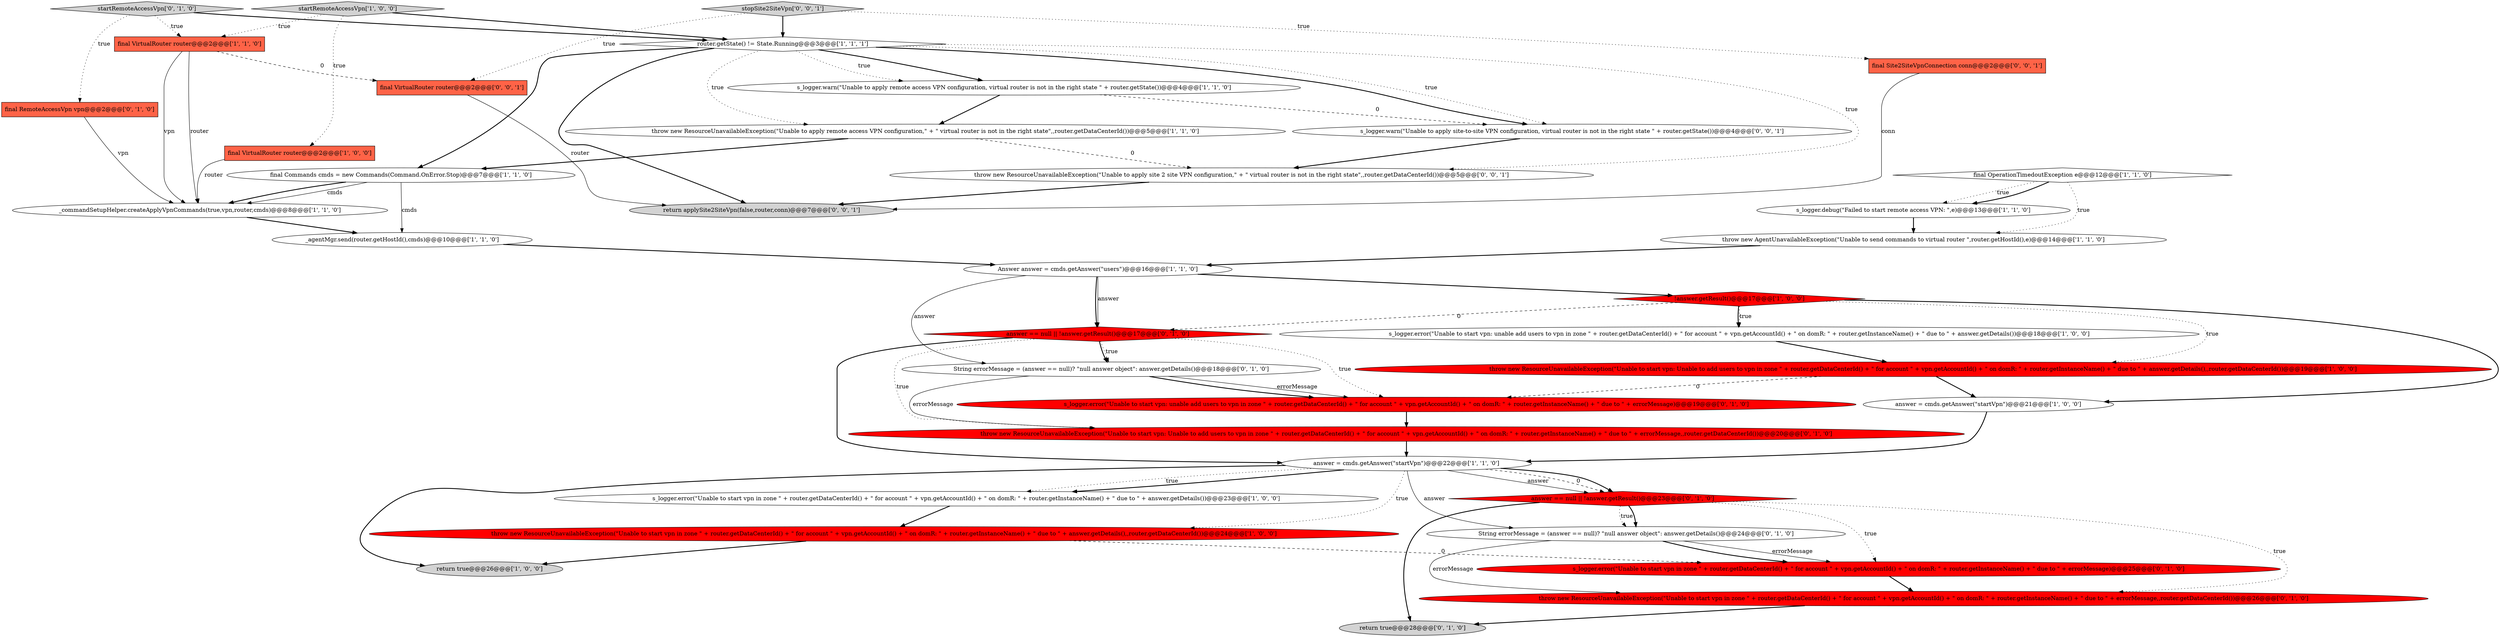 digraph {
10 [style = filled, label = "final OperationTimedoutException e@@@12@@@['1', '1', '0']", fillcolor = white, shape = diamond image = "AAA0AAABBB1BBB"];
13 [style = filled, label = "final VirtualRouter router@@@2@@@['1', '1', '0']", fillcolor = tomato, shape = box image = "AAA0AAABBB1BBB"];
5 [style = filled, label = "s_logger.warn(\"Unable to apply remote access VPN configuration, virtual router is not in the right state \" + router.getState())@@@4@@@['1', '1', '0']", fillcolor = white, shape = ellipse image = "AAA0AAABBB1BBB"];
18 [style = filled, label = "throw new ResourceUnavailableException(\"Unable to apply remote access VPN configuration,\" + \" virtual router is not in the right state\",,router.getDataCenterId())@@@5@@@['1', '1', '0']", fillcolor = white, shape = ellipse image = "AAA0AAABBB1BBB"];
30 [style = filled, label = "answer == null || !answer.getResult()@@@17@@@['0', '1', '0']", fillcolor = red, shape = diamond image = "AAA1AAABBB2BBB"];
15 [style = filled, label = "return true@@@26@@@['1', '0', '0']", fillcolor = lightgray, shape = ellipse image = "AAA0AAABBB1BBB"];
14 [style = filled, label = "_commandSetupHelper.createApplyVpnCommands(true,vpn,router,cmds)@@@8@@@['1', '1', '0']", fillcolor = white, shape = ellipse image = "AAA0AAABBB1BBB"];
33 [style = filled, label = "final Site2SiteVpnConnection conn@@@2@@@['0', '0', '1']", fillcolor = tomato, shape = box image = "AAA0AAABBB3BBB"];
35 [style = filled, label = "return applySite2SiteVpn(false,router,conn)@@@7@@@['0', '0', '1']", fillcolor = lightgray, shape = ellipse image = "AAA0AAABBB3BBB"];
2 [style = filled, label = "throw new ResourceUnavailableException(\"Unable to start vpn: Unable to add users to vpn in zone \" + router.getDataCenterId() + \" for account \" + vpn.getAccountId() + \" on domR: \" + router.getInstanceName() + \" due to \" + answer.getDetails(),,router.getDataCenterId())@@@19@@@['1', '0', '0']", fillcolor = red, shape = ellipse image = "AAA1AAABBB1BBB"];
0 [style = filled, label = "!answer.getResult()@@@17@@@['1', '0', '0']", fillcolor = red, shape = diamond image = "AAA1AAABBB1BBB"];
20 [style = filled, label = "router.getState() != State.Running@@@3@@@['1', '1', '1']", fillcolor = white, shape = diamond image = "AAA0AAABBB1BBB"];
28 [style = filled, label = "startRemoteAccessVpn['0', '1', '0']", fillcolor = lightgray, shape = diamond image = "AAA0AAABBB2BBB"];
21 [style = filled, label = "String errorMessage = (answer == null)? \"null answer object\": answer.getDetails()@@@18@@@['0', '1', '0']", fillcolor = white, shape = ellipse image = "AAA0AAABBB2BBB"];
9 [style = filled, label = "answer = cmds.getAnswer(\"startVpn\")@@@22@@@['1', '1', '0']", fillcolor = white, shape = ellipse image = "AAA0AAABBB1BBB"];
23 [style = filled, label = "final RemoteAccessVpn vpn@@@2@@@['0', '1', '0']", fillcolor = tomato, shape = box image = "AAA0AAABBB2BBB"];
26 [style = filled, label = "throw new ResourceUnavailableException(\"Unable to start vpn in zone \" + router.getDataCenterId() + \" for account \" + vpn.getAccountId() + \" on domR: \" + router.getInstanceName() + \" due to \" + errorMessage,,router.getDataCenterId())@@@26@@@['0', '1', '0']", fillcolor = red, shape = ellipse image = "AAA1AAABBB2BBB"];
11 [style = filled, label = "_agentMgr.send(router.getHostId(),cmds)@@@10@@@['1', '1', '0']", fillcolor = white, shape = ellipse image = "AAA0AAABBB1BBB"];
7 [style = filled, label = "final VirtualRouter router@@@2@@@['1', '0', '0']", fillcolor = tomato, shape = box image = "AAA0AAABBB1BBB"];
27 [style = filled, label = "s_logger.error(\"Unable to start vpn in zone \" + router.getDataCenterId() + \" for account \" + vpn.getAccountId() + \" on domR: \" + router.getInstanceName() + \" due to \" + errorMessage)@@@25@@@['0', '1', '0']", fillcolor = red, shape = ellipse image = "AAA1AAABBB2BBB"];
6 [style = filled, label = "Answer answer = cmds.getAnswer(\"users\")@@@16@@@['1', '1', '0']", fillcolor = white, shape = ellipse image = "AAA0AAABBB1BBB"];
32 [style = filled, label = "stopSite2SiteVpn['0', '0', '1']", fillcolor = lightgray, shape = diamond image = "AAA0AAABBB3BBB"];
16 [style = filled, label = "startRemoteAccessVpn['1', '0', '0']", fillcolor = lightgray, shape = diamond image = "AAA0AAABBB1BBB"];
29 [style = filled, label = "answer == null || !answer.getResult()@@@23@@@['0', '1', '0']", fillcolor = red, shape = diamond image = "AAA1AAABBB2BBB"];
36 [style = filled, label = "final VirtualRouter router@@@2@@@['0', '0', '1']", fillcolor = tomato, shape = box image = "AAA0AAABBB3BBB"];
17 [style = filled, label = "s_logger.error(\"Unable to start vpn in zone \" + router.getDataCenterId() + \" for account \" + vpn.getAccountId() + \" on domR: \" + router.getInstanceName() + \" due to \" + answer.getDetails())@@@23@@@['1', '0', '0']", fillcolor = white, shape = ellipse image = "AAA0AAABBB1BBB"];
8 [style = filled, label = "s_logger.debug(\"Failed to start remote access VPN: \",e)@@@13@@@['1', '1', '0']", fillcolor = white, shape = ellipse image = "AAA0AAABBB1BBB"];
12 [style = filled, label = "final Commands cmds = new Commands(Command.OnError.Stop)@@@7@@@['1', '1', '0']", fillcolor = white, shape = ellipse image = "AAA0AAABBB1BBB"];
22 [style = filled, label = "String errorMessage = (answer == null)? \"null answer object\": answer.getDetails()@@@24@@@['0', '1', '0']", fillcolor = white, shape = ellipse image = "AAA0AAABBB2BBB"];
37 [style = filled, label = "throw new ResourceUnavailableException(\"Unable to apply site 2 site VPN configuration,\" + \" virtual router is not in the right state\",,router.getDataCenterId())@@@5@@@['0', '0', '1']", fillcolor = white, shape = ellipse image = "AAA0AAABBB3BBB"];
34 [style = filled, label = "s_logger.warn(\"Unable to apply site-to-site VPN configuration, virtual router is not in the right state \" + router.getState())@@@4@@@['0', '0', '1']", fillcolor = white, shape = ellipse image = "AAA0AAABBB3BBB"];
1 [style = filled, label = "s_logger.error(\"Unable to start vpn: unable add users to vpn in zone \" + router.getDataCenterId() + \" for account \" + vpn.getAccountId() + \" on domR: \" + router.getInstanceName() + \" due to \" + answer.getDetails())@@@18@@@['1', '0', '0']", fillcolor = white, shape = ellipse image = "AAA0AAABBB1BBB"];
24 [style = filled, label = "throw new ResourceUnavailableException(\"Unable to start vpn: Unable to add users to vpn in zone \" + router.getDataCenterId() + \" for account \" + vpn.getAccountId() + \" on domR: \" + router.getInstanceName() + \" due to \" + errorMessage,,router.getDataCenterId())@@@20@@@['0', '1', '0']", fillcolor = red, shape = ellipse image = "AAA1AAABBB2BBB"];
3 [style = filled, label = "throw new AgentUnavailableException(\"Unable to send commands to virtual router \",router.getHostId(),e)@@@14@@@['1', '1', '0']", fillcolor = white, shape = ellipse image = "AAA0AAABBB1BBB"];
4 [style = filled, label = "answer = cmds.getAnswer(\"startVpn\")@@@21@@@['1', '0', '0']", fillcolor = white, shape = ellipse image = "AAA0AAABBB1BBB"];
19 [style = filled, label = "throw new ResourceUnavailableException(\"Unable to start vpn in zone \" + router.getDataCenterId() + \" for account \" + vpn.getAccountId() + \" on domR: \" + router.getInstanceName() + \" due to \" + answer.getDetails(),,router.getDataCenterId())@@@24@@@['1', '0', '0']", fillcolor = red, shape = ellipse image = "AAA1AAABBB1BBB"];
25 [style = filled, label = "s_logger.error(\"Unable to start vpn: unable add users to vpn in zone \" + router.getDataCenterId() + \" for account \" + vpn.getAccountId() + \" on domR: \" + router.getInstanceName() + \" due to \" + errorMessage)@@@19@@@['0', '1', '0']", fillcolor = red, shape = ellipse image = "AAA1AAABBB2BBB"];
31 [style = filled, label = "return true@@@28@@@['0', '1', '0']", fillcolor = lightgray, shape = ellipse image = "AAA0AAABBB2BBB"];
4->9 [style = bold, label=""];
19->27 [style = dashed, label="0"];
10->8 [style = dotted, label="true"];
9->29 [style = solid, label="answer"];
36->35 [style = solid, label="router"];
13->36 [style = dashed, label="0"];
30->24 [style = dotted, label="true"];
16->13 [style = dotted, label="true"];
6->30 [style = solid, label="answer"];
9->22 [style = solid, label="answer"];
28->20 [style = bold, label=""];
29->27 [style = dotted, label="true"];
20->34 [style = bold, label=""];
9->17 [style = dotted, label="true"];
11->6 [style = bold, label=""];
29->31 [style = bold, label=""];
8->3 [style = bold, label=""];
33->35 [style = solid, label="conn"];
12->11 [style = solid, label="cmds"];
18->12 [style = bold, label=""];
21->25 [style = solid, label="errorMessage"];
10->3 [style = dotted, label="true"];
3->6 [style = bold, label=""];
9->17 [style = bold, label=""];
30->9 [style = bold, label=""];
6->0 [style = bold, label=""];
5->18 [style = bold, label=""];
32->36 [style = dotted, label="true"];
21->25 [style = bold, label=""];
30->21 [style = dotted, label="true"];
29->26 [style = dotted, label="true"];
2->4 [style = bold, label=""];
17->19 [style = bold, label=""];
5->34 [style = dashed, label="0"];
32->33 [style = dotted, label="true"];
7->14 [style = solid, label="router"];
20->5 [style = bold, label=""];
22->26 [style = solid, label="errorMessage"];
13->14 [style = solid, label="vpn"];
21->24 [style = solid, label="errorMessage"];
20->5 [style = dotted, label="true"];
16->7 [style = dotted, label="true"];
29->22 [style = dotted, label="true"];
25->24 [style = bold, label=""];
30->21 [style = bold, label=""];
9->19 [style = dotted, label="true"];
23->14 [style = solid, label="vpn"];
20->37 [style = dotted, label="true"];
26->31 [style = bold, label=""];
9->29 [style = dashed, label="0"];
30->25 [style = dotted, label="true"];
10->8 [style = bold, label=""];
22->27 [style = bold, label=""];
34->37 [style = bold, label=""];
0->4 [style = bold, label=""];
9->15 [style = bold, label=""];
0->1 [style = bold, label=""];
0->30 [style = dashed, label="0"];
12->14 [style = solid, label="cmds"];
20->12 [style = bold, label=""];
22->27 [style = solid, label="errorMessage"];
12->14 [style = bold, label=""];
20->18 [style = dotted, label="true"];
2->25 [style = dashed, label="0"];
18->37 [style = dashed, label="0"];
28->23 [style = dotted, label="true"];
1->2 [style = bold, label=""];
20->35 [style = bold, label=""];
0->2 [style = dotted, label="true"];
29->22 [style = bold, label=""];
19->15 [style = bold, label=""];
37->35 [style = bold, label=""];
28->13 [style = dotted, label="true"];
6->21 [style = solid, label="answer"];
14->11 [style = bold, label=""];
13->14 [style = solid, label="router"];
20->34 [style = dotted, label="true"];
16->20 [style = bold, label=""];
9->29 [style = bold, label=""];
32->20 [style = bold, label=""];
24->9 [style = bold, label=""];
0->1 [style = dotted, label="true"];
27->26 [style = bold, label=""];
6->30 [style = bold, label=""];
}
